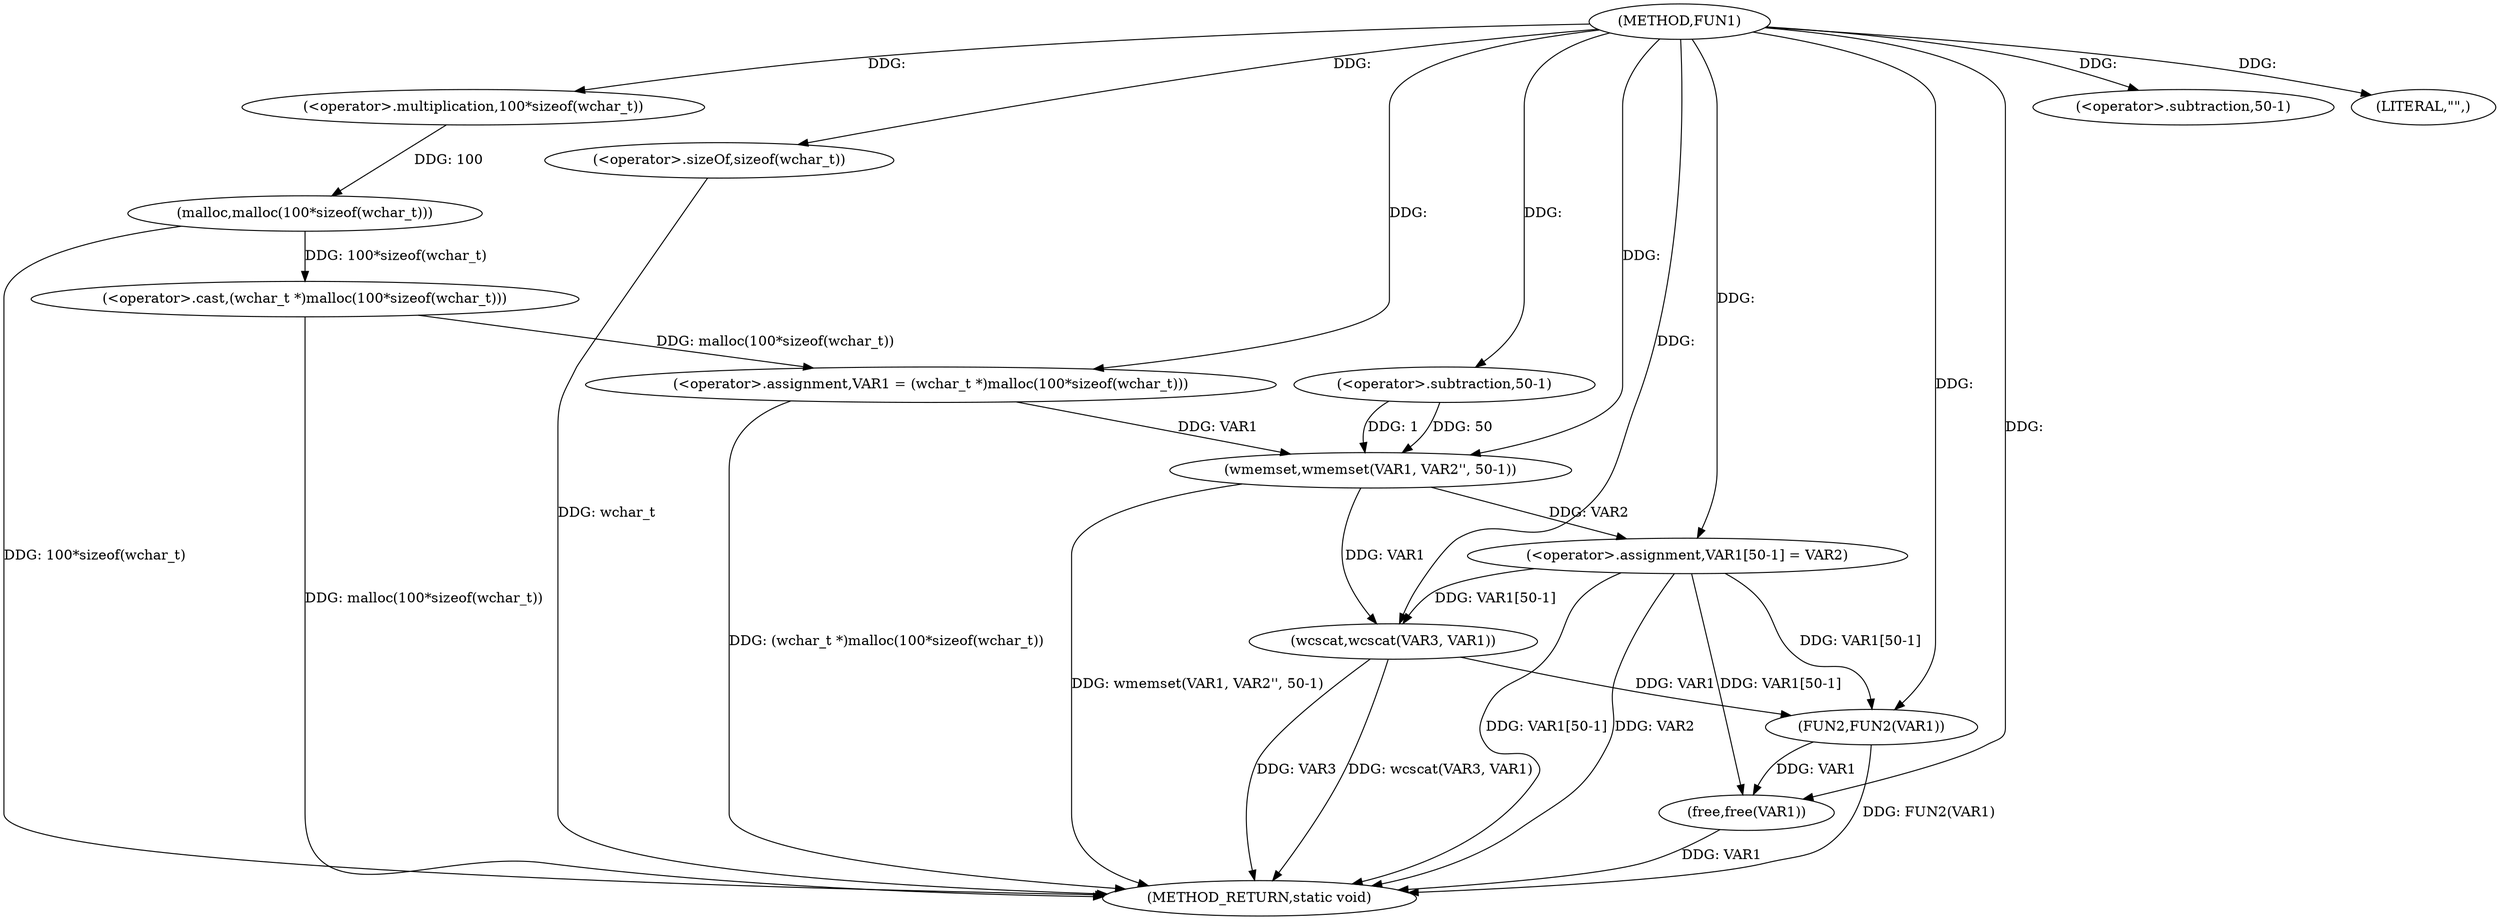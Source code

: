 digraph FUN1 {  
"1000100" [label = "(METHOD,FUN1)" ]
"1000134" [label = "(METHOD_RETURN,static void)" ]
"1000103" [label = "(<operator>.assignment,VAR1 = (wchar_t *)malloc(100*sizeof(wchar_t)))" ]
"1000105" [label = "(<operator>.cast,(wchar_t *)malloc(100*sizeof(wchar_t)))" ]
"1000107" [label = "(malloc,malloc(100*sizeof(wchar_t)))" ]
"1000108" [label = "(<operator>.multiplication,100*sizeof(wchar_t))" ]
"1000110" [label = "(<operator>.sizeOf,sizeof(wchar_t))" ]
"1000112" [label = "(wmemset,wmemset(VAR1, VAR2'', 50-1))" ]
"1000115" [label = "(<operator>.subtraction,50-1)" ]
"1000118" [label = "(<operator>.assignment,VAR1[50-1] = VAR2)" ]
"1000121" [label = "(<operator>.subtraction,50-1)" ]
"1000126" [label = "(LITERAL,\"\",)" ]
"1000127" [label = "(wcscat,wcscat(VAR3, VAR1))" ]
"1000130" [label = "(FUN2,FUN2(VAR1))" ]
"1000132" [label = "(free,free(VAR1))" ]
  "1000130" -> "1000134"  [ label = "DDG: FUN2(VAR1)"] 
  "1000107" -> "1000134"  [ label = "DDG: 100*sizeof(wchar_t)"] 
  "1000105" -> "1000134"  [ label = "DDG: malloc(100*sizeof(wchar_t))"] 
  "1000103" -> "1000134"  [ label = "DDG: (wchar_t *)malloc(100*sizeof(wchar_t))"] 
  "1000127" -> "1000134"  [ label = "DDG: wcscat(VAR3, VAR1)"] 
  "1000127" -> "1000134"  [ label = "DDG: VAR3"] 
  "1000118" -> "1000134"  [ label = "DDG: VAR1[50-1]"] 
  "1000110" -> "1000134"  [ label = "DDG: wchar_t"] 
  "1000118" -> "1000134"  [ label = "DDG: VAR2"] 
  "1000132" -> "1000134"  [ label = "DDG: VAR1"] 
  "1000112" -> "1000134"  [ label = "DDG: wmemset(VAR1, VAR2'', 50-1)"] 
  "1000105" -> "1000103"  [ label = "DDG: malloc(100*sizeof(wchar_t))"] 
  "1000100" -> "1000103"  [ label = "DDG: "] 
  "1000107" -> "1000105"  [ label = "DDG: 100*sizeof(wchar_t)"] 
  "1000108" -> "1000107"  [ label = "DDG: 100"] 
  "1000100" -> "1000108"  [ label = "DDG: "] 
  "1000100" -> "1000110"  [ label = "DDG: "] 
  "1000103" -> "1000112"  [ label = "DDG: VAR1"] 
  "1000100" -> "1000112"  [ label = "DDG: "] 
  "1000115" -> "1000112"  [ label = "DDG: 50"] 
  "1000115" -> "1000112"  [ label = "DDG: 1"] 
  "1000100" -> "1000115"  [ label = "DDG: "] 
  "1000112" -> "1000118"  [ label = "DDG: VAR2"] 
  "1000100" -> "1000118"  [ label = "DDG: "] 
  "1000100" -> "1000121"  [ label = "DDG: "] 
  "1000100" -> "1000126"  [ label = "DDG: "] 
  "1000100" -> "1000127"  [ label = "DDG: "] 
  "1000112" -> "1000127"  [ label = "DDG: VAR1"] 
  "1000118" -> "1000127"  [ label = "DDG: VAR1[50-1]"] 
  "1000127" -> "1000130"  [ label = "DDG: VAR1"] 
  "1000118" -> "1000130"  [ label = "DDG: VAR1[50-1]"] 
  "1000100" -> "1000130"  [ label = "DDG: "] 
  "1000118" -> "1000132"  [ label = "DDG: VAR1[50-1]"] 
  "1000130" -> "1000132"  [ label = "DDG: VAR1"] 
  "1000100" -> "1000132"  [ label = "DDG: "] 
}
